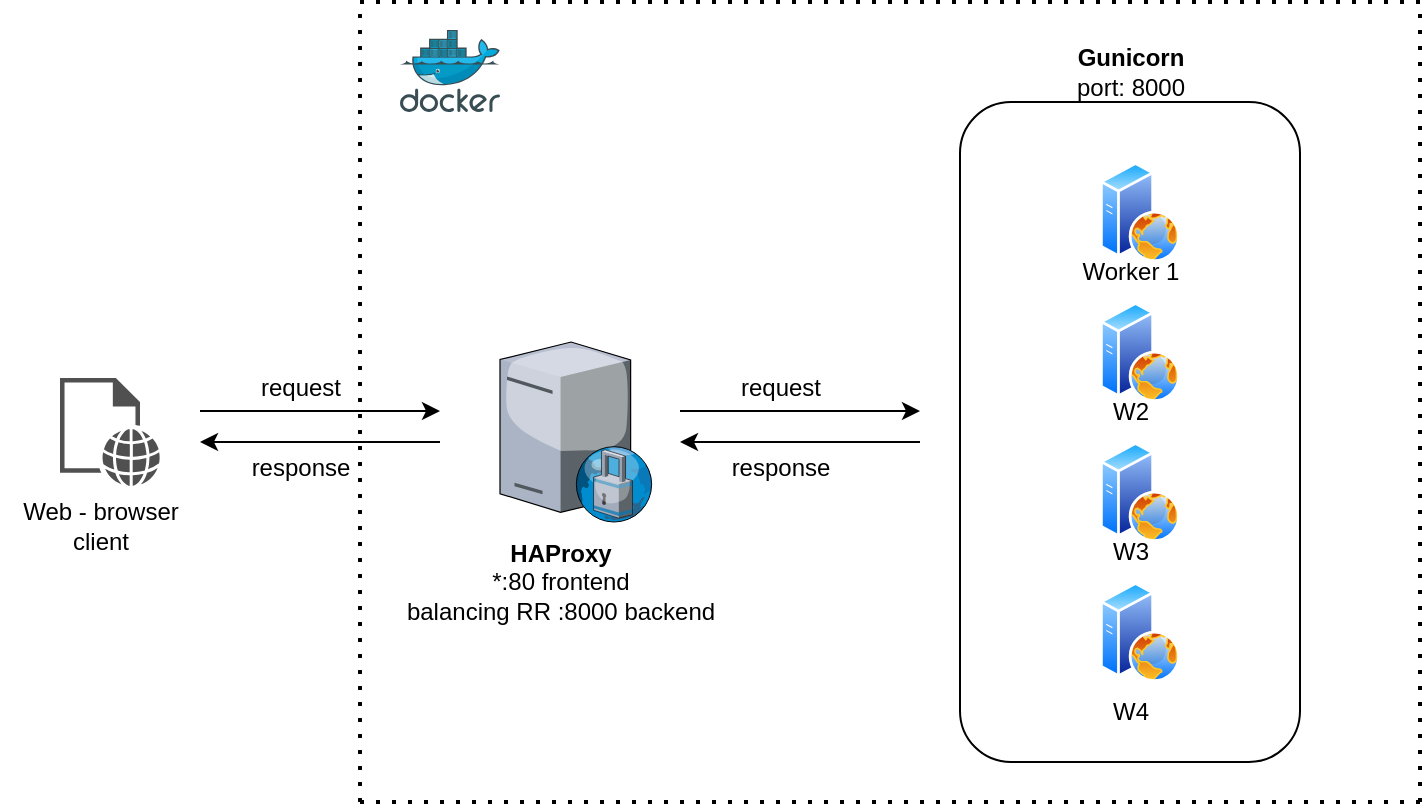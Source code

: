 <mxfile version="21.1.8" type="device">
  <diagram name="Página-1" id="0CDT9biy-fgqLzYx1Eov">
    <mxGraphModel dx="1266" dy="692" grid="1" gridSize="10" guides="1" tooltips="1" connect="1" arrows="1" fold="1" page="1" pageScale="1" pageWidth="827" pageHeight="1169" math="0" shadow="0">
      <root>
        <mxCell id="0" />
        <mxCell id="1" parent="0" />
        <mxCell id="9Ogd60wA-Y3IipWxb8gl-2" value="" style="sketch=0;pointerEvents=1;shadow=0;dashed=0;html=1;strokeColor=none;fillColor=#505050;labelPosition=center;verticalLabelPosition=bottom;verticalAlign=top;outlineConnect=0;align=center;shape=mxgraph.office.concepts.web_page;" parent="1" vertex="1">
          <mxGeometry x="88" y="248" width="50" height="54" as="geometry" />
        </mxCell>
        <mxCell id="9Ogd60wA-Y3IipWxb8gl-3" value="" style="verticalLabelPosition=bottom;sketch=0;aspect=fixed;html=1;verticalAlign=top;strokeColor=none;align=center;outlineConnect=0;shape=mxgraph.citrix.proxy_server;" parent="1" vertex="1">
          <mxGeometry x="308" y="230" width="76.5" height="90" as="geometry" />
        </mxCell>
        <mxCell id="9Ogd60wA-Y3IipWxb8gl-4" value="&lt;b&gt;HAProxy&lt;/b&gt;&lt;br&gt;*:80 frontend&lt;br&gt;balancing RR :8000 backend" style="text;html=1;align=center;verticalAlign=middle;resizable=0;points=[];autosize=1;strokeColor=none;fillColor=none;" parent="1" vertex="1">
          <mxGeometry x="248" y="320" width="180" height="60" as="geometry" />
        </mxCell>
        <mxCell id="9Ogd60wA-Y3IipWxb8gl-5" value="" style="rounded=1;whiteSpace=wrap;html=1;" parent="1" vertex="1">
          <mxGeometry x="538" y="110" width="170" height="330" as="geometry" />
        </mxCell>
        <mxCell id="9Ogd60wA-Y3IipWxb8gl-6" value="" style="image;aspect=fixed;perimeter=ellipsePerimeter;html=1;align=center;shadow=0;dashed=0;spacingTop=3;image=img/lib/active_directory/web_server.svg;" parent="1" vertex="1">
          <mxGeometry x="608" y="140" width="40" height="50" as="geometry" />
        </mxCell>
        <mxCell id="9Ogd60wA-Y3IipWxb8gl-18" value="" style="image;aspect=fixed;perimeter=ellipsePerimeter;html=1;align=center;shadow=0;dashed=0;spacingTop=3;image=img/lib/active_directory/web_server.svg;" parent="1" vertex="1">
          <mxGeometry x="608" y="210" width="40" height="50" as="geometry" />
        </mxCell>
        <mxCell id="9Ogd60wA-Y3IipWxb8gl-19" value="" style="image;aspect=fixed;perimeter=ellipsePerimeter;html=1;align=center;shadow=0;dashed=0;spacingTop=3;image=img/lib/active_directory/web_server.svg;" parent="1" vertex="1">
          <mxGeometry x="608" y="280" width="40" height="50" as="geometry" />
        </mxCell>
        <mxCell id="9Ogd60wA-Y3IipWxb8gl-20" value="" style="image;aspect=fixed;perimeter=ellipsePerimeter;html=1;align=center;shadow=0;dashed=0;spacingTop=3;image=img/lib/active_directory/web_server.svg;" parent="1" vertex="1">
          <mxGeometry x="608" y="350" width="40" height="50" as="geometry" />
        </mxCell>
        <mxCell id="9Ogd60wA-Y3IipWxb8gl-21" value="&lt;b&gt;Gunicorn&lt;/b&gt;&lt;br&gt;port: 8000" style="text;html=1;align=center;verticalAlign=middle;resizable=0;points=[];autosize=1;strokeColor=none;fillColor=none;" parent="1" vertex="1">
          <mxGeometry x="583" y="75" width="80" height="40" as="geometry" />
        </mxCell>
        <mxCell id="9Ogd60wA-Y3IipWxb8gl-23" value="Worker 1" style="text;html=1;align=center;verticalAlign=middle;resizable=0;points=[];autosize=1;strokeColor=none;fillColor=none;" parent="1" vertex="1">
          <mxGeometry x="588" y="180" width="70" height="30" as="geometry" />
        </mxCell>
        <mxCell id="9Ogd60wA-Y3IipWxb8gl-24" value="W2" style="text;html=1;align=center;verticalAlign=middle;resizable=0;points=[];autosize=1;strokeColor=none;fillColor=none;" parent="1" vertex="1">
          <mxGeometry x="603" y="250" width="40" height="30" as="geometry" />
        </mxCell>
        <mxCell id="9Ogd60wA-Y3IipWxb8gl-25" value="W3" style="text;html=1;align=center;verticalAlign=middle;resizable=0;points=[];autosize=1;strokeColor=none;fillColor=none;" parent="1" vertex="1">
          <mxGeometry x="603" y="320" width="40" height="30" as="geometry" />
        </mxCell>
        <mxCell id="9Ogd60wA-Y3IipWxb8gl-26" value="W4" style="text;html=1;align=center;verticalAlign=middle;resizable=0;points=[];autosize=1;strokeColor=none;fillColor=none;" parent="1" vertex="1">
          <mxGeometry x="603" y="400" width="40" height="30" as="geometry" />
        </mxCell>
        <mxCell id="9Ogd60wA-Y3IipWxb8gl-28" value="Web - browser&lt;br&gt;client" style="text;html=1;align=center;verticalAlign=middle;resizable=0;points=[];autosize=1;strokeColor=none;fillColor=none;" parent="1" vertex="1">
          <mxGeometry x="58" y="302" width="100" height="40" as="geometry" />
        </mxCell>
        <mxCell id="9Ogd60wA-Y3IipWxb8gl-29" value="" style="endArrow=classic;html=1;rounded=0;" parent="1" edge="1">
          <mxGeometry width="50" height="50" relative="1" as="geometry">
            <mxPoint x="158" y="264.5" as="sourcePoint" />
            <mxPoint x="278" y="264.5" as="targetPoint" />
          </mxGeometry>
        </mxCell>
        <mxCell id="9Ogd60wA-Y3IipWxb8gl-30" value="" style="endArrow=classic;html=1;rounded=0;" parent="1" edge="1">
          <mxGeometry width="50" height="50" relative="1" as="geometry">
            <mxPoint x="278" y="280" as="sourcePoint" />
            <mxPoint x="158" y="280" as="targetPoint" />
          </mxGeometry>
        </mxCell>
        <mxCell id="9Ogd60wA-Y3IipWxb8gl-31" value="request" style="text;html=1;align=center;verticalAlign=middle;resizable=0;points=[];autosize=1;strokeColor=none;fillColor=none;" parent="1" vertex="1">
          <mxGeometry x="178" y="238" width="60" height="30" as="geometry" />
        </mxCell>
        <mxCell id="9Ogd60wA-Y3IipWxb8gl-32" value="response" style="text;html=1;align=center;verticalAlign=middle;resizable=0;points=[];autosize=1;strokeColor=none;fillColor=none;" parent="1" vertex="1">
          <mxGeometry x="173" y="278" width="70" height="30" as="geometry" />
        </mxCell>
        <mxCell id="9Ogd60wA-Y3IipWxb8gl-37" value="" style="endArrow=classic;html=1;rounded=0;" parent="1" edge="1">
          <mxGeometry width="50" height="50" relative="1" as="geometry">
            <mxPoint x="398" y="264.5" as="sourcePoint" />
            <mxPoint x="518" y="264.5" as="targetPoint" />
          </mxGeometry>
        </mxCell>
        <mxCell id="9Ogd60wA-Y3IipWxb8gl-38" value="" style="endArrow=classic;html=1;rounded=0;" parent="1" edge="1">
          <mxGeometry width="50" height="50" relative="1" as="geometry">
            <mxPoint x="518" y="280" as="sourcePoint" />
            <mxPoint x="398" y="280" as="targetPoint" />
          </mxGeometry>
        </mxCell>
        <mxCell id="9Ogd60wA-Y3IipWxb8gl-39" value="request" style="text;html=1;align=center;verticalAlign=middle;resizable=0;points=[];autosize=1;strokeColor=none;fillColor=none;" parent="1" vertex="1">
          <mxGeometry x="418" y="238" width="60" height="30" as="geometry" />
        </mxCell>
        <mxCell id="9Ogd60wA-Y3IipWxb8gl-40" value="response" style="text;html=1;align=center;verticalAlign=middle;resizable=0;points=[];autosize=1;strokeColor=none;fillColor=none;" parent="1" vertex="1">
          <mxGeometry x="413" y="278" width="70" height="30" as="geometry" />
        </mxCell>
        <mxCell id="9Ogd60wA-Y3IipWxb8gl-41" value="" style="shape=image;html=1;verticalAlign=top;verticalLabelPosition=bottom;labelBackgroundColor=#ffffff;imageAspect=0;aspect=fixed;image=https://cdn4.iconfinder.com/data/icons/scripting-and-programming-languages/512/660277-Python_logo-128.png" parent="1" vertex="1">
          <mxGeometry x="658" y="396" width="38" height="38" as="geometry" />
        </mxCell>
        <mxCell id="9Ogd60wA-Y3IipWxb8gl-42" value="" style="endArrow=none;dashed=1;html=1;dashPattern=1 3;strokeWidth=2;rounded=0;" parent="1" edge="1">
          <mxGeometry width="50" height="50" relative="1" as="geometry">
            <mxPoint x="238" y="460" as="sourcePoint" />
            <mxPoint x="238" y="60" as="targetPoint" />
          </mxGeometry>
        </mxCell>
        <mxCell id="9Ogd60wA-Y3IipWxb8gl-43" value="" style="endArrow=none;dashed=1;html=1;dashPattern=1 3;strokeWidth=2;rounded=0;" parent="1" edge="1">
          <mxGeometry width="50" height="50" relative="1" as="geometry">
            <mxPoint x="238" y="460" as="sourcePoint" />
            <mxPoint x="768" y="460" as="targetPoint" />
          </mxGeometry>
        </mxCell>
        <mxCell id="9Ogd60wA-Y3IipWxb8gl-44" value="" style="endArrow=none;dashed=1;html=1;dashPattern=1 3;strokeWidth=2;rounded=0;" parent="1" edge="1">
          <mxGeometry width="50" height="50" relative="1" as="geometry">
            <mxPoint x="768" y="460" as="sourcePoint" />
            <mxPoint x="768" y="60" as="targetPoint" />
          </mxGeometry>
        </mxCell>
        <mxCell id="9Ogd60wA-Y3IipWxb8gl-45" value="" style="endArrow=none;dashed=1;html=1;dashPattern=1 3;strokeWidth=2;rounded=0;" parent="1" edge="1">
          <mxGeometry width="50" height="50" relative="1" as="geometry">
            <mxPoint x="768" y="60" as="sourcePoint" />
            <mxPoint x="238" y="60" as="targetPoint" />
          </mxGeometry>
        </mxCell>
        <mxCell id="9Ogd60wA-Y3IipWxb8gl-46" value="" style="image;sketch=0;aspect=fixed;html=1;points=[];align=center;fontSize=12;image=img/lib/mscae/Docker.svg;" parent="1" vertex="1">
          <mxGeometry x="258" y="74" width="50" height="41" as="geometry" />
        </mxCell>
      </root>
    </mxGraphModel>
  </diagram>
</mxfile>
